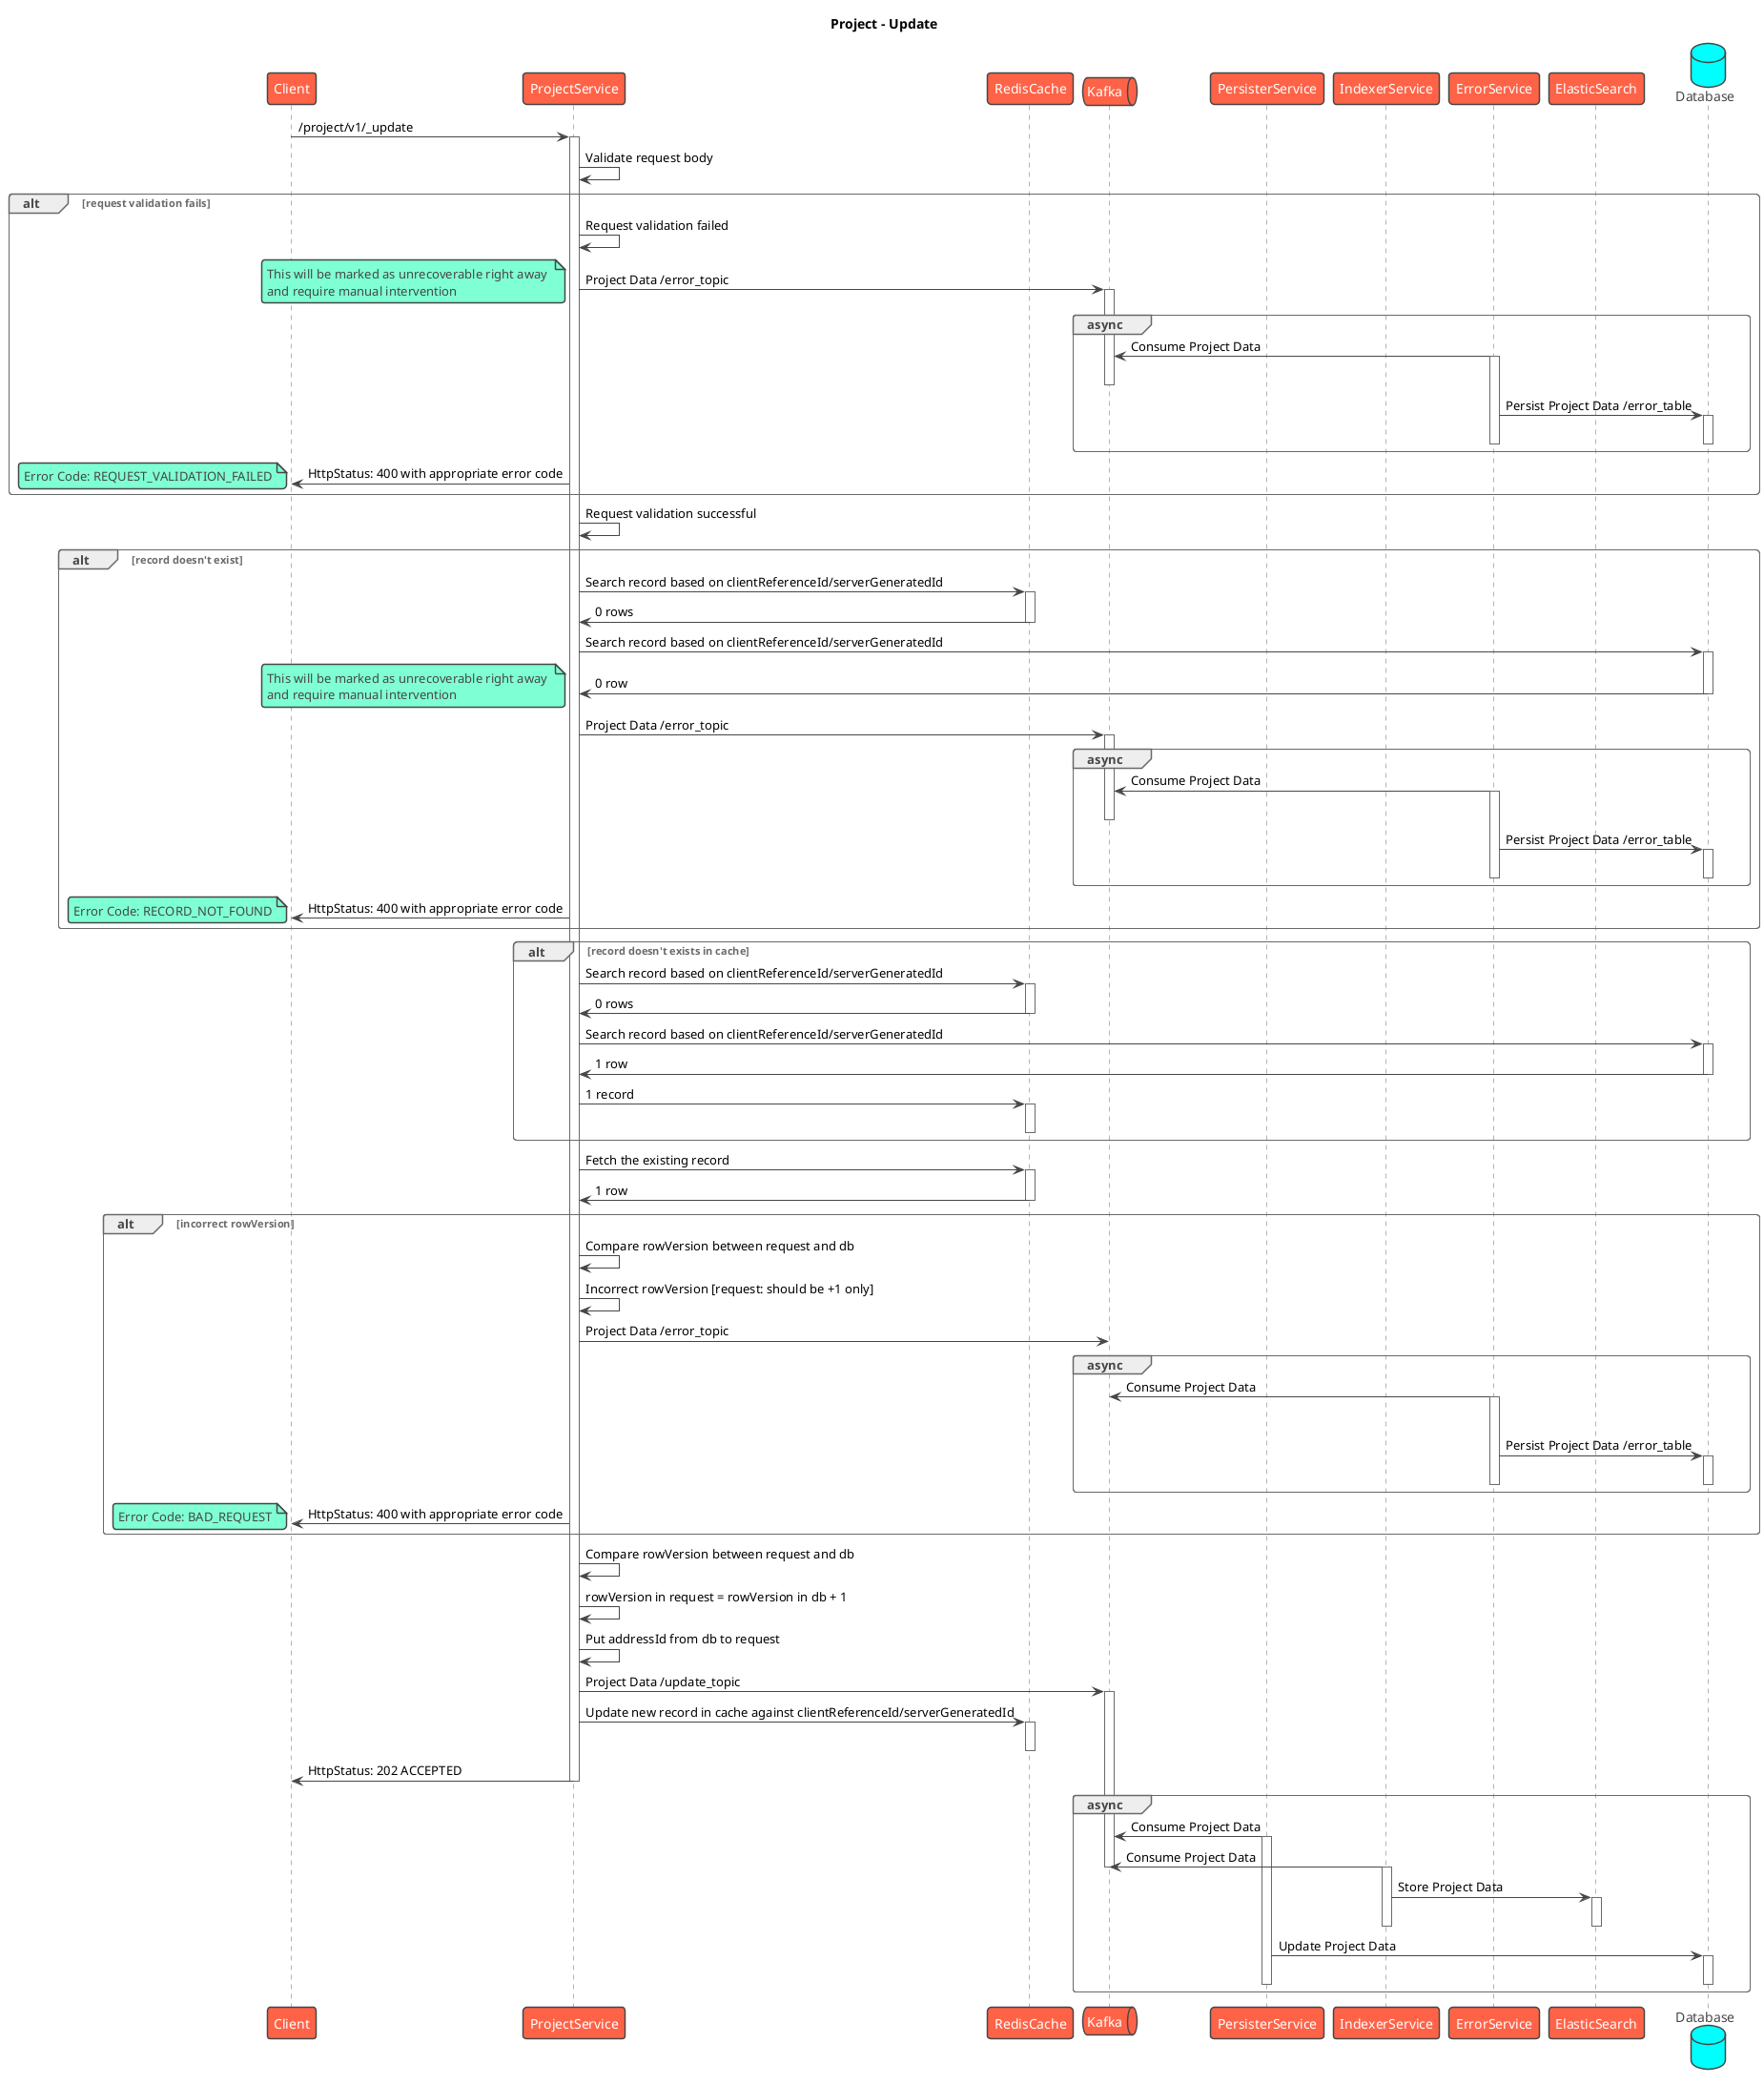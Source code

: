 @startuml
title Project - Update
!theme vibrant
participant Client as c
participant ProjectService as s
participant RedisCache as rc
queue Kafka as k
participant PersisterService as prs
participant IndexerService as idx
participant ErrorService as es
participant ElasticSearch as el
database Database as db
c -> s : /project/v1/_update
activate s
s -> s: Validate request body
alt request validation fails
    s -> s: Request validation failed
    s -> k: Project Data /error_topic
    note left
        This will be marked as unrecoverable right away 
        and require manual intervention
    end note
    activate k
    group async
        es -> k: Consume Project Data
        activate es
        deactivate k
        es -> db: Persist Project Data /error_table
        activate db
        deactivate db
        deactivate es
    end
    s -> c: HttpStatus: 400 with appropriate error code
    note left
        Error Code: REQUEST_VALIDATION_FAILED
    end note
end
s -> s: Request validation successful
alt record doesn't exist
    s -> rc: Search record based on clientReferenceId/serverGeneratedId
    activate rc
    rc -> s: 0 rows
    deactivate rc
    s -> db: Search record based on clientReferenceId/serverGeneratedId
    activate db
    db -> s: 0 row
    deactivate db
    note left
        This will be marked as unrecoverable right away 
        and require manual intervention
    end note
    s -> k: Project Data /error_topic
    activate k
    group async
        es -> k: Consume Project Data
        activate es
        deactivate k
        es -> db: Persist Project Data /error_table
        activate db
        deactivate db
        deactivate es
    end
    s -> c: HttpStatus: 400 with appropriate error code
    note left
      Error Code: RECORD_NOT_FOUND
    end note
end
alt record doesn't exists in cache
    s -> rc: Search record based on clientReferenceId/serverGeneratedId
    activate rc
    rc -> s: 0 rows
    deactivate rc
    s -> db: Search record based on clientReferenceId/serverGeneratedId
    activate db
    db -> s: 1 row
    deactivate db
    s -> rc: 1 record
    activate rc
    deactivate rc
end
s -> rc: Fetch the existing record
activate rc
rc -> s: 1 row
deactivate rc
alt incorrect rowVersion
    s -> s: Compare rowVersion between request and db
    s -> s: Incorrect rowVersion [request: should be +1 only]
    s -> k: Project Data /error_topic
    group async
        es -> k: Consume Project Data
        activate es
        deactivate k
        es -> db: Persist Project Data /error_table
        activate db
        deactivate db
        deactivate es
    end
    s -> c: HttpStatus: 400 with appropriate error code
    note left
      Error Code: BAD_REQUEST
    end note
end
s -> s: Compare rowVersion between request and db
s -> s: rowVersion in request = rowVersion in db + 1
s -> s: Put addressId from db to request
s -> k: Project Data /update_topic
activate k
s -> rc: Update new record in cache against clientReferenceId/serverGeneratedId
activate rc
deactivate rc
s -> c: HttpStatus: 202 ACCEPTED
deactivate s
group async
    prs -> k: Consume Project Data
    activate prs
    idx -> k: Consume Project Data
    deactivate k
    activate idx
    idx -> el: Store Project Data
    activate el
    deactivate el
    deactivate idx
    prs -> db: Update Project Data
    activate db
    deactivate db
    deactivate prs
end
@enduml